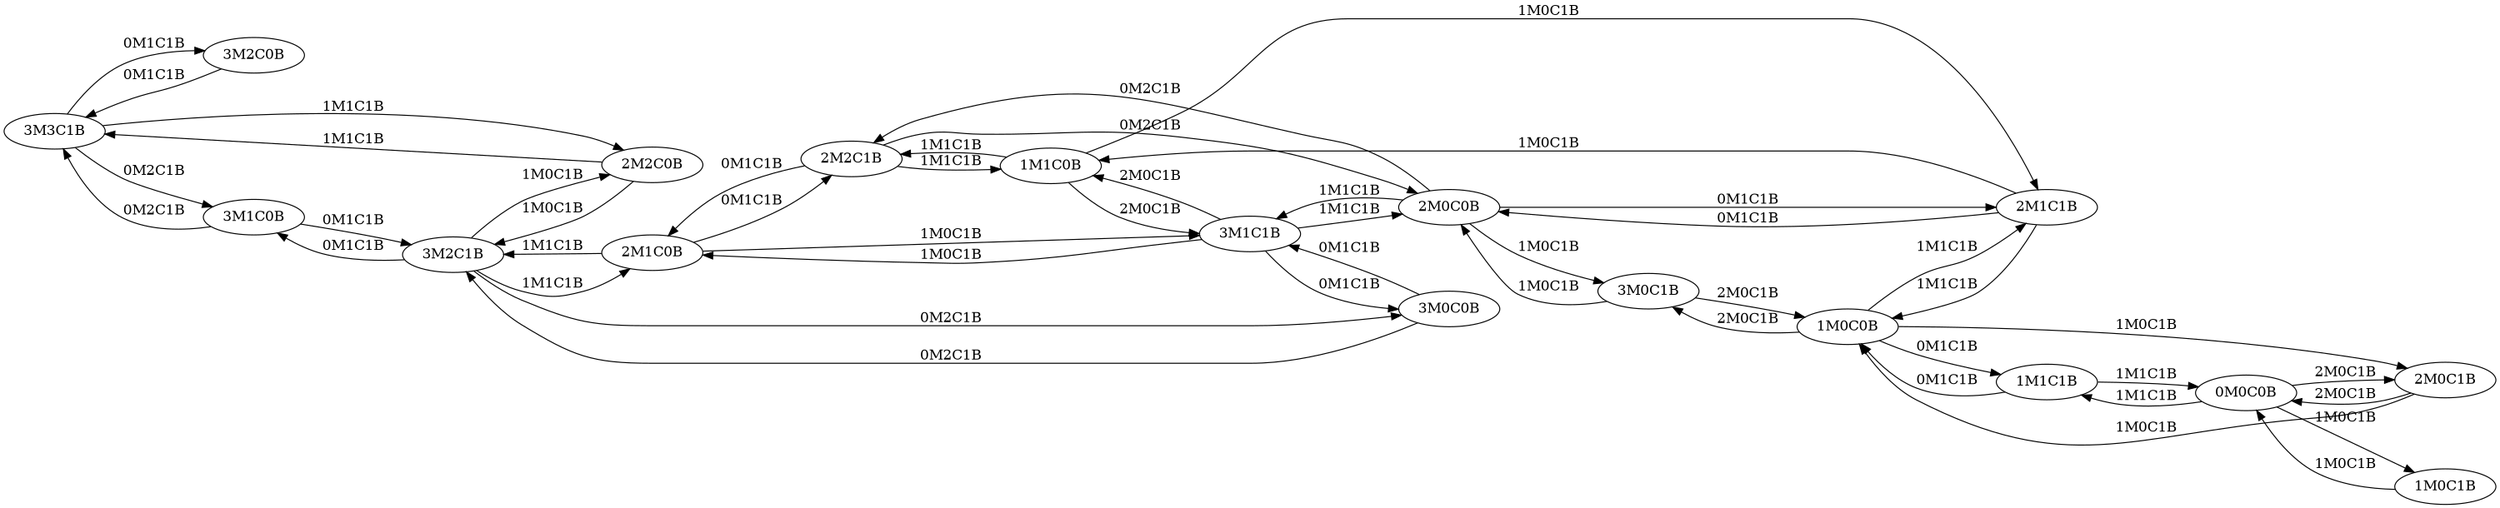 digraph M_And_C {
	rankdir=LR size="20,20"
	"3M3C1B"
	"3M3C1B" -> "3M2C0B" [label="0M1C1B"]
	"3M3C1B" -> "3M1C0B" [label="0M2C1B"]
	"3M3C1B" -> "2M2C0B" [label="1M1C1B"]
	"2M2C0B" -> "3M2C1B" [label="1M0C1B"]
	"2M2C0B" -> "3M3C1B" [label="1M1C1B"]
	"3M2C1B" -> "2M2C0B" [label="1M0C1B"]
	"3M2C1B" -> "3M1C0B" [label="0M1C1B"]
	"3M2C1B" -> "3M0C0B" [label="0M2C1B"]
	"3M2C1B" -> "2M1C0B" [label="1M1C1B"]
	"2M1C0B" -> "3M1C1B" [label="1M0C1B"]
	"2M1C0B" -> "2M2C1B" [label="0M1C1B"]
	"2M1C0B" -> "3M2C1B" [label="1M1C1B"]
	"2M2C1B" -> "2M1C0B" [label="0M1C1B"]
	"2M2C1B" -> "2M0C0B" [label="0M2C1B"]
	"2M2C1B" -> "1M1C0B" [label="1M1C1B"]
	"1M1C0B" -> "2M1C1B" [label="1M0C1B"]
	"1M1C0B" -> "3M1C1B" [label="2M0C1B"]
	"1M1C0B" -> "2M2C1B" [label="1M1C1B"]
	"3M1C1B" -> "2M1C0B" [label="1M0C1B"]
	"3M1C1B" -> "1M1C0B" [label="2M0C1B"]
	"3M1C1B" -> "3M0C0B" [label="0M1C1B"]
	"3M1C1B" -> "2M0C0B" [label="1M1C1B"]
	"2M0C0B" -> "3M0C1B" [label="1M0C1B"]
	"2M0C0B" -> "2M1C1B" [label="0M1C1B"]
	"2M0C0B" -> "2M2C1B" [label="0M2C1B"]
	"2M0C0B" -> "3M1C1B" [label="1M1C1B"]
	"2M1C1B" -> "1M1C0B" [label="1M0C1B"]
	"2M1C1B" -> "2M0C0B" [label="0M1C1B"]
	"2M1C1B" -> "1M0C0B" [label="1M1C1B"]
	"1M0C0B" -> "2M0C1B" [label="1M0C1B"]
	"1M0C0B" -> "3M0C1B" [label="2M0C1B"]
	"1M0C0B" -> "1M1C1B" [label="0M1C1B"]
	"1M0C0B" -> "2M1C1B" [label="1M1C1B"]
	"1M1C1B" -> "1M0C0B" [label="0M1C1B"]
	"1M1C1B" -> "0M0C0B" [label="1M1C1B"]
	"0M0C0B" -> "1M0C1B" [label="1M0C1B"]
	"0M0C0B" -> "2M0C1B" [label="2M0C1B"]
	"0M0C0B" -> "1M1C1B" [label="1M1C1B"]
	"2M0C1B" -> "1M0C0B" [label="1M0C1B"]
	"2M0C1B" -> "0M0C0B" [label="2M0C1B"]
	"1M0C1B" -> "0M0C0B" [label="1M0C1B"]
	"3M0C1B" -> "2M0C0B" [label="1M0C1B"]
	"3M0C1B" -> "1M0C0B" [label="2M0C1B"]
	"3M0C0B" -> "3M1C1B" [label="0M1C1B"]
	"3M0C0B" -> "3M2C1B" [label="0M2C1B"]
	"3M1C0B" -> "3M2C1B" [label="0M1C1B"]
	"3M1C0B" -> "3M3C1B" [label="0M2C1B"]
	"3M2C0B" -> "3M3C1B" [label="0M1C1B"]
}
